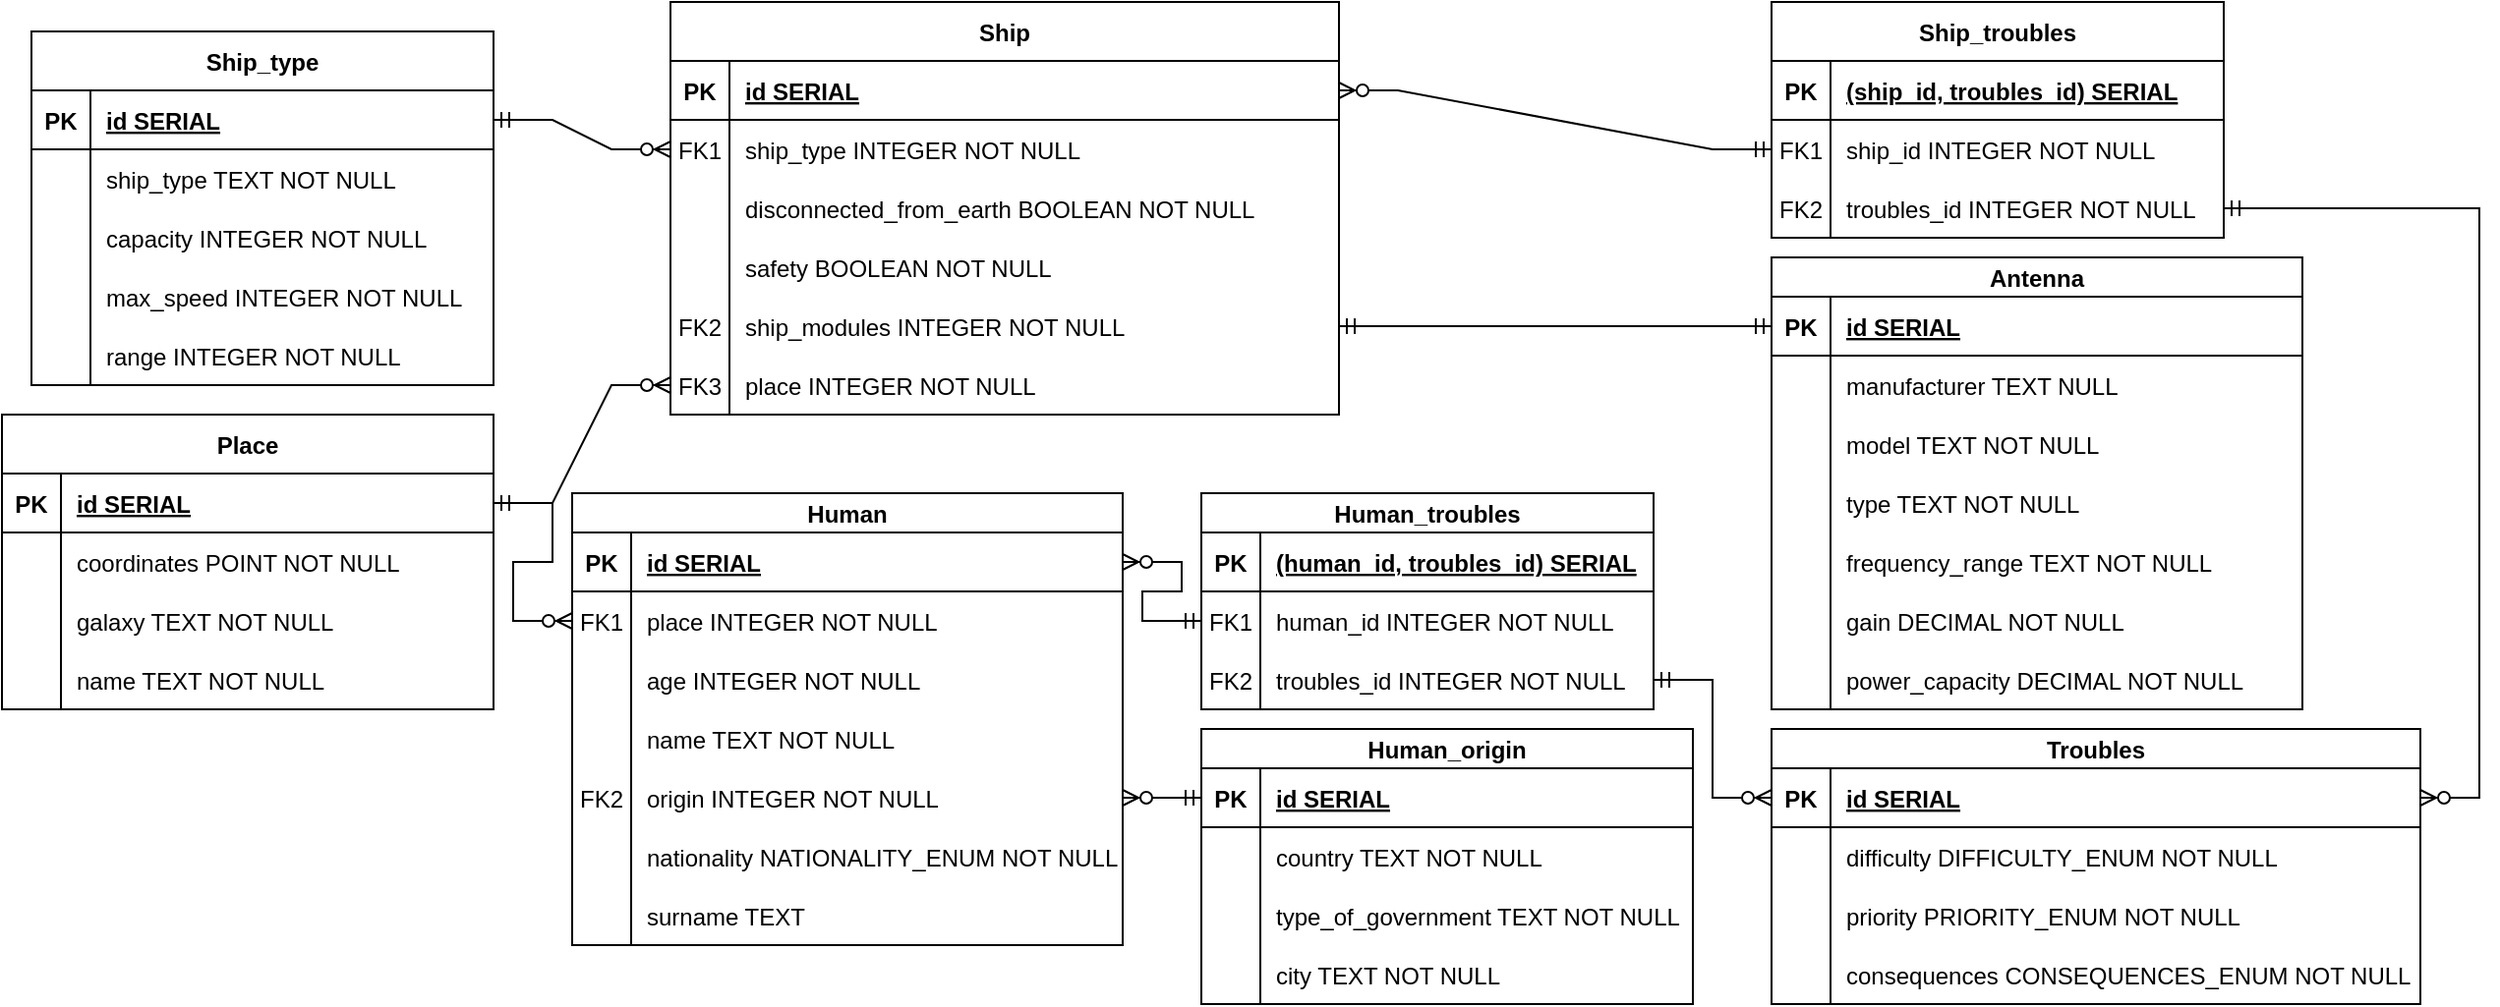 <mxfile version="20.8.23" type="device"><diagram name="Page-1" id="S0BQX57oKC62XhRcIz5r"><mxGraphModel dx="1616" dy="785" grid="1" gridSize="10" guides="1" tooltips="1" connect="1" arrows="1" fold="1" page="1" pageScale="1" pageWidth="850" pageHeight="1100" math="0" shadow="0"><root><mxCell id="0"/><mxCell id="1" parent="0"/><mxCell id="op8vuELuM-qaRXDPjkug-1" value="Place" style="shape=table;startSize=30;container=1;collapsible=1;childLayout=tableLayout;fixedRows=1;rowLines=0;fontStyle=1;align=center;resizeLast=1;" parent="1" vertex="1"><mxGeometry x="-110" y="220" width="250" height="150" as="geometry"/></mxCell><mxCell id="op8vuELuM-qaRXDPjkug-2" value="" style="shape=tableRow;horizontal=0;startSize=0;swimlaneHead=0;swimlaneBody=0;fillColor=none;collapsible=0;dropTarget=0;points=[[0,0.5],[1,0.5]];portConstraint=eastwest;top=0;left=0;right=0;bottom=1;" parent="op8vuELuM-qaRXDPjkug-1" vertex="1"><mxGeometry y="30" width="250" height="30" as="geometry"/></mxCell><mxCell id="op8vuELuM-qaRXDPjkug-3" value="PK" style="shape=partialRectangle;connectable=0;fillColor=none;top=0;left=0;bottom=0;right=0;fontStyle=1;overflow=hidden;" parent="op8vuELuM-qaRXDPjkug-2" vertex="1"><mxGeometry width="30" height="30" as="geometry"><mxRectangle width="30" height="30" as="alternateBounds"/></mxGeometry></mxCell><mxCell id="op8vuELuM-qaRXDPjkug-4" value="id SERIAL" style="shape=partialRectangle;connectable=0;fillColor=none;top=0;left=0;bottom=0;right=0;align=left;spacingLeft=6;fontStyle=5;overflow=hidden;" parent="op8vuELuM-qaRXDPjkug-2" vertex="1"><mxGeometry x="30" width="220" height="30" as="geometry"><mxRectangle width="220" height="30" as="alternateBounds"/></mxGeometry></mxCell><mxCell id="op8vuELuM-qaRXDPjkug-5" value="" style="shape=tableRow;horizontal=0;startSize=0;swimlaneHead=0;swimlaneBody=0;fillColor=none;collapsible=0;dropTarget=0;points=[[0,0.5],[1,0.5]];portConstraint=eastwest;top=0;left=0;right=0;bottom=0;" parent="op8vuELuM-qaRXDPjkug-1" vertex="1"><mxGeometry y="60" width="250" height="30" as="geometry"/></mxCell><mxCell id="op8vuELuM-qaRXDPjkug-6" value="" style="shape=partialRectangle;connectable=0;fillColor=none;top=0;left=0;bottom=0;right=0;editable=1;overflow=hidden;" parent="op8vuELuM-qaRXDPjkug-5" vertex="1"><mxGeometry width="30" height="30" as="geometry"><mxRectangle width="30" height="30" as="alternateBounds"/></mxGeometry></mxCell><mxCell id="op8vuELuM-qaRXDPjkug-7" value="coordinates POINT NOT NULL" style="shape=partialRectangle;connectable=0;fillColor=none;top=0;left=0;bottom=0;right=0;align=left;spacingLeft=6;overflow=hidden;" parent="op8vuELuM-qaRXDPjkug-5" vertex="1"><mxGeometry x="30" width="220" height="30" as="geometry"><mxRectangle width="220" height="30" as="alternateBounds"/></mxGeometry></mxCell><mxCell id="op8vuELuM-qaRXDPjkug-8" value="" style="shape=tableRow;horizontal=0;startSize=0;swimlaneHead=0;swimlaneBody=0;fillColor=none;collapsible=0;dropTarget=0;points=[[0,0.5],[1,0.5]];portConstraint=eastwest;top=0;left=0;right=0;bottom=0;" parent="op8vuELuM-qaRXDPjkug-1" vertex="1"><mxGeometry y="90" width="250" height="30" as="geometry"/></mxCell><mxCell id="op8vuELuM-qaRXDPjkug-9" value="" style="shape=partialRectangle;connectable=0;fillColor=none;top=0;left=0;bottom=0;right=0;editable=1;overflow=hidden;" parent="op8vuELuM-qaRXDPjkug-8" vertex="1"><mxGeometry width="30" height="30" as="geometry"><mxRectangle width="30" height="30" as="alternateBounds"/></mxGeometry></mxCell><mxCell id="op8vuELuM-qaRXDPjkug-10" value="galaxy TEXT NOT NULL" style="shape=partialRectangle;connectable=0;fillColor=none;top=0;left=0;bottom=0;right=0;align=left;spacingLeft=6;overflow=hidden;" parent="op8vuELuM-qaRXDPjkug-8" vertex="1"><mxGeometry x="30" width="220" height="30" as="geometry"><mxRectangle width="220" height="30" as="alternateBounds"/></mxGeometry></mxCell><mxCell id="op8vuELuM-qaRXDPjkug-11" value="" style="shape=tableRow;horizontal=0;startSize=0;swimlaneHead=0;swimlaneBody=0;fillColor=none;collapsible=0;dropTarget=0;points=[[0,0.5],[1,0.5]];portConstraint=eastwest;top=0;left=0;right=0;bottom=0;" parent="op8vuELuM-qaRXDPjkug-1" vertex="1"><mxGeometry y="120" width="250" height="30" as="geometry"/></mxCell><mxCell id="op8vuELuM-qaRXDPjkug-12" value="" style="shape=partialRectangle;connectable=0;fillColor=none;top=0;left=0;bottom=0;right=0;editable=1;overflow=hidden;" parent="op8vuELuM-qaRXDPjkug-11" vertex="1"><mxGeometry width="30" height="30" as="geometry"><mxRectangle width="30" height="30" as="alternateBounds"/></mxGeometry></mxCell><mxCell id="op8vuELuM-qaRXDPjkug-13" value="name TEXT NOT NULL" style="shape=partialRectangle;connectable=0;fillColor=none;top=0;left=0;bottom=0;right=0;align=left;spacingLeft=6;overflow=hidden;" parent="op8vuELuM-qaRXDPjkug-11" vertex="1"><mxGeometry x="30" width="220" height="30" as="geometry"><mxRectangle width="220" height="30" as="alternateBounds"/></mxGeometry></mxCell><mxCell id="op8vuELuM-qaRXDPjkug-27" value="Ship" style="shape=table;startSize=30;container=1;collapsible=1;childLayout=tableLayout;fixedRows=1;rowLines=0;fontStyle=1;align=center;resizeLast=1;" parent="1" vertex="1"><mxGeometry x="230" y="10" width="340" height="210" as="geometry"/></mxCell><mxCell id="op8vuELuM-qaRXDPjkug-28" value="" style="shape=tableRow;horizontal=0;startSize=0;swimlaneHead=0;swimlaneBody=0;fillColor=none;collapsible=0;dropTarget=0;points=[[0,0.5],[1,0.5]];portConstraint=eastwest;top=0;left=0;right=0;bottom=1;" parent="op8vuELuM-qaRXDPjkug-27" vertex="1"><mxGeometry y="30" width="340" height="30" as="geometry"/></mxCell><mxCell id="op8vuELuM-qaRXDPjkug-29" value="PK" style="shape=partialRectangle;connectable=0;fillColor=none;top=0;left=0;bottom=0;right=0;fontStyle=1;overflow=hidden;" parent="op8vuELuM-qaRXDPjkug-28" vertex="1"><mxGeometry width="30" height="30" as="geometry"><mxRectangle width="30" height="30" as="alternateBounds"/></mxGeometry></mxCell><mxCell id="op8vuELuM-qaRXDPjkug-30" value="id SERIAL" style="shape=partialRectangle;connectable=0;fillColor=none;top=0;left=0;bottom=0;right=0;align=left;spacingLeft=6;fontStyle=5;overflow=hidden;" parent="op8vuELuM-qaRXDPjkug-28" vertex="1"><mxGeometry x="30" width="310" height="30" as="geometry"><mxRectangle width="310" height="30" as="alternateBounds"/></mxGeometry></mxCell><mxCell id="op8vuELuM-qaRXDPjkug-156" style="shape=tableRow;horizontal=0;startSize=0;swimlaneHead=0;swimlaneBody=0;fillColor=none;collapsible=0;dropTarget=0;points=[[0,0.5],[1,0.5]];portConstraint=eastwest;top=0;left=0;right=0;bottom=0;" parent="op8vuELuM-qaRXDPjkug-27" vertex="1"><mxGeometry y="60" width="340" height="30" as="geometry"/></mxCell><mxCell id="op8vuELuM-qaRXDPjkug-157" value="FK1" style="shape=partialRectangle;connectable=0;fillColor=none;top=0;left=0;bottom=0;right=0;editable=1;overflow=hidden;" parent="op8vuELuM-qaRXDPjkug-156" vertex="1"><mxGeometry width="30" height="30" as="geometry"><mxRectangle width="30" height="30" as="alternateBounds"/></mxGeometry></mxCell><mxCell id="op8vuELuM-qaRXDPjkug-158" value="ship_type INTEGER NOT NULL" style="shape=partialRectangle;connectable=0;fillColor=none;top=0;left=0;bottom=0;right=0;align=left;spacingLeft=6;overflow=hidden;" parent="op8vuELuM-qaRXDPjkug-156" vertex="1"><mxGeometry x="30" width="310" height="30" as="geometry"><mxRectangle width="310" height="30" as="alternateBounds"/></mxGeometry></mxCell><mxCell id="op8vuELuM-qaRXDPjkug-31" value="" style="shape=tableRow;horizontal=0;startSize=0;swimlaneHead=0;swimlaneBody=0;fillColor=none;collapsible=0;dropTarget=0;points=[[0,0.5],[1,0.5]];portConstraint=eastwest;top=0;left=0;right=0;bottom=0;" parent="op8vuELuM-qaRXDPjkug-27" vertex="1"><mxGeometry y="90" width="340" height="30" as="geometry"/></mxCell><mxCell id="op8vuELuM-qaRXDPjkug-32" value="" style="shape=partialRectangle;connectable=0;fillColor=none;top=0;left=0;bottom=0;right=0;editable=1;overflow=hidden;" parent="op8vuELuM-qaRXDPjkug-31" vertex="1"><mxGeometry width="30" height="30" as="geometry"><mxRectangle width="30" height="30" as="alternateBounds"/></mxGeometry></mxCell><mxCell id="op8vuELuM-qaRXDPjkug-33" value="disconnected_from_earth BOOLEAN NOT NULL" style="shape=partialRectangle;connectable=0;fillColor=none;top=0;left=0;bottom=0;right=0;align=left;spacingLeft=6;overflow=hidden;" parent="op8vuELuM-qaRXDPjkug-31" vertex="1"><mxGeometry x="30" width="310" height="30" as="geometry"><mxRectangle width="310" height="30" as="alternateBounds"/></mxGeometry></mxCell><mxCell id="op8vuELuM-qaRXDPjkug-34" value="" style="shape=tableRow;horizontal=0;startSize=0;swimlaneHead=0;swimlaneBody=0;fillColor=none;collapsible=0;dropTarget=0;points=[[0,0.5],[1,0.5]];portConstraint=eastwest;top=0;left=0;right=0;bottom=0;" parent="op8vuELuM-qaRXDPjkug-27" vertex="1"><mxGeometry y="120" width="340" height="30" as="geometry"/></mxCell><mxCell id="op8vuELuM-qaRXDPjkug-35" value="" style="shape=partialRectangle;connectable=0;fillColor=none;top=0;left=0;bottom=0;right=0;editable=1;overflow=hidden;" parent="op8vuELuM-qaRXDPjkug-34" vertex="1"><mxGeometry width="30" height="30" as="geometry"><mxRectangle width="30" height="30" as="alternateBounds"/></mxGeometry></mxCell><mxCell id="op8vuELuM-qaRXDPjkug-36" value="safety BOOLEAN NOT NULL" style="shape=partialRectangle;connectable=0;fillColor=none;top=0;left=0;bottom=0;right=0;align=left;spacingLeft=6;overflow=hidden;" parent="op8vuELuM-qaRXDPjkug-34" vertex="1"><mxGeometry x="30" width="310" height="30" as="geometry"><mxRectangle width="310" height="30" as="alternateBounds"/></mxGeometry></mxCell><mxCell id="op8vuELuM-qaRXDPjkug-37" value="" style="shape=tableRow;horizontal=0;startSize=0;swimlaneHead=0;swimlaneBody=0;fillColor=none;collapsible=0;dropTarget=0;points=[[0,0.5],[1,0.5]];portConstraint=eastwest;top=0;left=0;right=0;bottom=0;" parent="op8vuELuM-qaRXDPjkug-27" vertex="1"><mxGeometry y="150" width="340" height="30" as="geometry"/></mxCell><mxCell id="op8vuELuM-qaRXDPjkug-38" value="FK2" style="shape=partialRectangle;connectable=0;fillColor=none;top=0;left=0;bottom=0;right=0;editable=1;overflow=hidden;" parent="op8vuELuM-qaRXDPjkug-37" vertex="1"><mxGeometry width="30" height="30" as="geometry"><mxRectangle width="30" height="30" as="alternateBounds"/></mxGeometry></mxCell><mxCell id="op8vuELuM-qaRXDPjkug-39" value="ship_modules INTEGER NOT NULL" style="shape=partialRectangle;connectable=0;fillColor=none;top=0;left=0;bottom=0;right=0;align=left;spacingLeft=6;overflow=hidden;" parent="op8vuELuM-qaRXDPjkug-37" vertex="1"><mxGeometry x="30" width="310" height="30" as="geometry"><mxRectangle width="310" height="30" as="alternateBounds"/></mxGeometry></mxCell><mxCell id="op8vuELuM-qaRXDPjkug-159" style="shape=tableRow;horizontal=0;startSize=0;swimlaneHead=0;swimlaneBody=0;fillColor=none;collapsible=0;dropTarget=0;points=[[0,0.5],[1,0.5]];portConstraint=eastwest;top=0;left=0;right=0;bottom=0;" parent="op8vuELuM-qaRXDPjkug-27" vertex="1"><mxGeometry y="180" width="340" height="30" as="geometry"/></mxCell><mxCell id="op8vuELuM-qaRXDPjkug-160" value="FK3" style="shape=partialRectangle;connectable=0;fillColor=none;top=0;left=0;bottom=0;right=0;editable=1;overflow=hidden;" parent="op8vuELuM-qaRXDPjkug-159" vertex="1"><mxGeometry width="30" height="30" as="geometry"><mxRectangle width="30" height="30" as="alternateBounds"/></mxGeometry></mxCell><mxCell id="op8vuELuM-qaRXDPjkug-161" value="place INTEGER NOT NULL" style="shape=partialRectangle;connectable=0;fillColor=none;top=0;left=0;bottom=0;right=0;align=left;spacingLeft=6;overflow=hidden;" parent="op8vuELuM-qaRXDPjkug-159" vertex="1"><mxGeometry x="30" width="310" height="30" as="geometry"><mxRectangle width="310" height="30" as="alternateBounds"/></mxGeometry></mxCell><mxCell id="op8vuELuM-qaRXDPjkug-40" value="Human" style="shape=table;startSize=20;container=1;collapsible=1;childLayout=tableLayout;fixedRows=1;rowLines=0;fontStyle=1;align=center;resizeLast=1;" parent="1" vertex="1"><mxGeometry x="180" y="260" width="280" height="230" as="geometry"><mxRectangle x="240" y="250" width="80" height="30" as="alternateBounds"/></mxGeometry></mxCell><mxCell id="op8vuELuM-qaRXDPjkug-41" value="" style="shape=tableRow;horizontal=0;startSize=0;swimlaneHead=0;swimlaneBody=0;fillColor=none;collapsible=0;dropTarget=0;points=[[0,0.5],[1,0.5]];portConstraint=eastwest;top=0;left=0;right=0;bottom=1;" parent="op8vuELuM-qaRXDPjkug-40" vertex="1"><mxGeometry y="20" width="280" height="30" as="geometry"/></mxCell><mxCell id="op8vuELuM-qaRXDPjkug-42" value="PK" style="shape=partialRectangle;connectable=0;fillColor=none;top=0;left=0;bottom=0;right=0;fontStyle=1;overflow=hidden;" parent="op8vuELuM-qaRXDPjkug-41" vertex="1"><mxGeometry width="30" height="30" as="geometry"><mxRectangle width="30" height="30" as="alternateBounds"/></mxGeometry></mxCell><mxCell id="op8vuELuM-qaRXDPjkug-43" value="id SERIAL" style="shape=partialRectangle;connectable=0;fillColor=none;top=0;left=0;bottom=0;right=0;align=left;spacingLeft=6;fontStyle=5;overflow=hidden;" parent="op8vuELuM-qaRXDPjkug-41" vertex="1"><mxGeometry x="30" width="250" height="30" as="geometry"><mxRectangle width="250" height="30" as="alternateBounds"/></mxGeometry></mxCell><mxCell id="op8vuELuM-qaRXDPjkug-50" value="" style="shape=tableRow;horizontal=0;startSize=0;swimlaneHead=0;swimlaneBody=0;fillColor=none;collapsible=0;dropTarget=0;points=[[0,0.5],[1,0.5]];portConstraint=eastwest;top=0;left=0;right=0;bottom=0;" parent="op8vuELuM-qaRXDPjkug-40" vertex="1"><mxGeometry y="50" width="280" height="30" as="geometry"/></mxCell><mxCell id="op8vuELuM-qaRXDPjkug-51" value="FK1" style="shape=partialRectangle;connectable=0;fillColor=none;top=0;left=0;bottom=0;right=0;editable=1;overflow=hidden;" parent="op8vuELuM-qaRXDPjkug-50" vertex="1"><mxGeometry width="30" height="30" as="geometry"><mxRectangle width="30" height="30" as="alternateBounds"/></mxGeometry></mxCell><mxCell id="op8vuELuM-qaRXDPjkug-52" value="place INTEGER NOT NULL" style="shape=partialRectangle;connectable=0;fillColor=none;top=0;left=0;bottom=0;right=0;align=left;spacingLeft=6;overflow=hidden;" parent="op8vuELuM-qaRXDPjkug-50" vertex="1"><mxGeometry x="30" width="250" height="30" as="geometry"><mxRectangle width="250" height="30" as="alternateBounds"/></mxGeometry></mxCell><mxCell id="op8vuELuM-qaRXDPjkug-144" style="shape=tableRow;horizontal=0;startSize=0;swimlaneHead=0;swimlaneBody=0;fillColor=none;collapsible=0;dropTarget=0;points=[[0,0.5],[1,0.5]];portConstraint=eastwest;top=0;left=0;right=0;bottom=0;" parent="op8vuELuM-qaRXDPjkug-40" vertex="1"><mxGeometry y="80" width="280" height="30" as="geometry"/></mxCell><mxCell id="op8vuELuM-qaRXDPjkug-145" style="shape=partialRectangle;connectable=0;fillColor=none;top=0;left=0;bottom=0;right=0;editable=1;overflow=hidden;" parent="op8vuELuM-qaRXDPjkug-144" vertex="1"><mxGeometry width="30" height="30" as="geometry"><mxRectangle width="30" height="30" as="alternateBounds"/></mxGeometry></mxCell><mxCell id="op8vuELuM-qaRXDPjkug-146" value="age INTEGER NOT NULL" style="shape=partialRectangle;connectable=0;fillColor=none;top=0;left=0;bottom=0;right=0;align=left;spacingLeft=6;overflow=hidden;" parent="op8vuELuM-qaRXDPjkug-144" vertex="1"><mxGeometry x="30" width="250" height="30" as="geometry"><mxRectangle width="250" height="30" as="alternateBounds"/></mxGeometry></mxCell><mxCell id="op8vuELuM-qaRXDPjkug-147" style="shape=tableRow;horizontal=0;startSize=0;swimlaneHead=0;swimlaneBody=0;fillColor=none;collapsible=0;dropTarget=0;points=[[0,0.5],[1,0.5]];portConstraint=eastwest;top=0;left=0;right=0;bottom=0;" parent="op8vuELuM-qaRXDPjkug-40" vertex="1"><mxGeometry y="110" width="280" height="30" as="geometry"/></mxCell><mxCell id="op8vuELuM-qaRXDPjkug-148" style="shape=partialRectangle;connectable=0;fillColor=none;top=0;left=0;bottom=0;right=0;editable=1;overflow=hidden;" parent="op8vuELuM-qaRXDPjkug-147" vertex="1"><mxGeometry width="30" height="30" as="geometry"><mxRectangle width="30" height="30" as="alternateBounds"/></mxGeometry></mxCell><mxCell id="op8vuELuM-qaRXDPjkug-149" value="name TEXT NOT NULL" style="shape=partialRectangle;connectable=0;fillColor=none;top=0;left=0;bottom=0;right=0;align=left;spacingLeft=6;overflow=hidden;" parent="op8vuELuM-qaRXDPjkug-147" vertex="1"><mxGeometry x="30" width="250" height="30" as="geometry"><mxRectangle width="250" height="30" as="alternateBounds"/></mxGeometry></mxCell><mxCell id="op8vuELuM-qaRXDPjkug-47" value="" style="shape=tableRow;horizontal=0;startSize=0;swimlaneHead=0;swimlaneBody=0;fillColor=none;collapsible=0;dropTarget=0;points=[[0,0.5],[1,0.5]];portConstraint=eastwest;top=0;left=0;right=0;bottom=0;" parent="op8vuELuM-qaRXDPjkug-40" vertex="1"><mxGeometry y="140" width="280" height="30" as="geometry"/></mxCell><mxCell id="op8vuELuM-qaRXDPjkug-48" value="FK2" style="shape=partialRectangle;connectable=0;fillColor=none;top=0;left=0;bottom=0;right=0;editable=1;overflow=hidden;" parent="op8vuELuM-qaRXDPjkug-47" vertex="1"><mxGeometry width="30" height="30" as="geometry"><mxRectangle width="30" height="30" as="alternateBounds"/></mxGeometry></mxCell><mxCell id="op8vuELuM-qaRXDPjkug-49" value="origin INTEGER NOT NULL" style="shape=partialRectangle;connectable=0;fillColor=none;top=0;left=0;bottom=0;right=0;align=left;spacingLeft=6;overflow=hidden;" parent="op8vuELuM-qaRXDPjkug-47" vertex="1"><mxGeometry x="30" width="250" height="30" as="geometry"><mxRectangle width="250" height="30" as="alternateBounds"/></mxGeometry></mxCell><mxCell id="op8vuELuM-qaRXDPjkug-44" value="" style="shape=tableRow;horizontal=0;startSize=0;swimlaneHead=0;swimlaneBody=0;fillColor=none;collapsible=0;dropTarget=0;points=[[0,0.5],[1,0.5]];portConstraint=eastwest;top=0;left=0;right=0;bottom=0;" parent="op8vuELuM-qaRXDPjkug-40" vertex="1"><mxGeometry y="170" width="280" height="30" as="geometry"/></mxCell><mxCell id="op8vuELuM-qaRXDPjkug-45" value="" style="shape=partialRectangle;connectable=0;fillColor=none;top=0;left=0;bottom=0;right=0;editable=1;overflow=hidden;" parent="op8vuELuM-qaRXDPjkug-44" vertex="1"><mxGeometry width="30" height="30" as="geometry"><mxRectangle width="30" height="30" as="alternateBounds"/></mxGeometry></mxCell><mxCell id="op8vuELuM-qaRXDPjkug-46" value="nationality NATIONALITY_ENUM NOT NULL" style="shape=partialRectangle;connectable=0;fillColor=none;top=0;left=0;bottom=0;right=0;align=left;spacingLeft=6;overflow=hidden;" parent="op8vuELuM-qaRXDPjkug-44" vertex="1"><mxGeometry x="30" width="250" height="30" as="geometry"><mxRectangle width="250" height="30" as="alternateBounds"/></mxGeometry></mxCell><mxCell id="op8vuELuM-qaRXDPjkug-150" style="shape=tableRow;horizontal=0;startSize=0;swimlaneHead=0;swimlaneBody=0;fillColor=none;collapsible=0;dropTarget=0;points=[[0,0.5],[1,0.5]];portConstraint=eastwest;top=0;left=0;right=0;bottom=0;" parent="op8vuELuM-qaRXDPjkug-40" vertex="1"><mxGeometry y="200" width="280" height="30" as="geometry"/></mxCell><mxCell id="op8vuELuM-qaRXDPjkug-151" style="shape=partialRectangle;connectable=0;fillColor=none;top=0;left=0;bottom=0;right=0;editable=1;overflow=hidden;" parent="op8vuELuM-qaRXDPjkug-150" vertex="1"><mxGeometry width="30" height="30" as="geometry"><mxRectangle width="30" height="30" as="alternateBounds"/></mxGeometry></mxCell><mxCell id="op8vuELuM-qaRXDPjkug-152" value="surname TEXT" style="shape=partialRectangle;connectable=0;fillColor=none;top=0;left=0;bottom=0;right=0;align=left;spacingLeft=6;overflow=hidden;" parent="op8vuELuM-qaRXDPjkug-150" vertex="1"><mxGeometry x="30" width="250" height="30" as="geometry"><mxRectangle width="250" height="30" as="alternateBounds"/></mxGeometry></mxCell><mxCell id="op8vuELuM-qaRXDPjkug-53" value="Ship_troubles" style="shape=table;startSize=30;container=1;collapsible=1;childLayout=tableLayout;fixedRows=1;rowLines=0;fontStyle=1;align=center;resizeLast=1;" parent="1" vertex="1"><mxGeometry x="790" y="10" width="230" height="120" as="geometry"/></mxCell><mxCell id="op8vuELuM-qaRXDPjkug-54" value="" style="shape=tableRow;horizontal=0;startSize=0;swimlaneHead=0;swimlaneBody=0;fillColor=none;collapsible=0;dropTarget=0;points=[[0,0.5],[1,0.5]];portConstraint=eastwest;top=0;left=0;right=0;bottom=1;" parent="op8vuELuM-qaRXDPjkug-53" vertex="1"><mxGeometry y="30" width="230" height="30" as="geometry"/></mxCell><mxCell id="op8vuELuM-qaRXDPjkug-55" value="PK" style="shape=partialRectangle;connectable=0;fillColor=none;top=0;left=0;bottom=0;right=0;fontStyle=1;overflow=hidden;" parent="op8vuELuM-qaRXDPjkug-54" vertex="1"><mxGeometry width="30" height="30" as="geometry"><mxRectangle width="30" height="30" as="alternateBounds"/></mxGeometry></mxCell><mxCell id="op8vuELuM-qaRXDPjkug-56" value="(ship_id, troubles_id) SERIAL" style="shape=partialRectangle;connectable=0;fillColor=none;top=0;left=0;bottom=0;right=0;align=left;spacingLeft=6;fontStyle=5;overflow=hidden;" parent="op8vuELuM-qaRXDPjkug-54" vertex="1"><mxGeometry x="30" width="200" height="30" as="geometry"><mxRectangle width="200" height="30" as="alternateBounds"/></mxGeometry></mxCell><mxCell id="op8vuELuM-qaRXDPjkug-57" value="" style="shape=tableRow;horizontal=0;startSize=0;swimlaneHead=0;swimlaneBody=0;fillColor=none;collapsible=0;dropTarget=0;points=[[0,0.5],[1,0.5]];portConstraint=eastwest;top=0;left=0;right=0;bottom=0;" parent="op8vuELuM-qaRXDPjkug-53" vertex="1"><mxGeometry y="60" width="230" height="30" as="geometry"/></mxCell><mxCell id="op8vuELuM-qaRXDPjkug-58" value="FK1" style="shape=partialRectangle;connectable=0;fillColor=none;top=0;left=0;bottom=0;right=0;editable=1;overflow=hidden;" parent="op8vuELuM-qaRXDPjkug-57" vertex="1"><mxGeometry width="30" height="30" as="geometry"><mxRectangle width="30" height="30" as="alternateBounds"/></mxGeometry></mxCell><mxCell id="op8vuELuM-qaRXDPjkug-59" value="ship_id INTEGER NOT NULL" style="shape=partialRectangle;connectable=0;fillColor=none;top=0;left=0;bottom=0;right=0;align=left;spacingLeft=6;overflow=hidden;" parent="op8vuELuM-qaRXDPjkug-57" vertex="1"><mxGeometry x="30" width="200" height="30" as="geometry"><mxRectangle width="200" height="30" as="alternateBounds"/></mxGeometry></mxCell><mxCell id="op8vuELuM-qaRXDPjkug-60" value="" style="shape=tableRow;horizontal=0;startSize=0;swimlaneHead=0;swimlaneBody=0;fillColor=none;collapsible=0;dropTarget=0;points=[[0,0.5],[1,0.5]];portConstraint=eastwest;top=0;left=0;right=0;bottom=0;" parent="op8vuELuM-qaRXDPjkug-53" vertex="1"><mxGeometry y="90" width="230" height="30" as="geometry"/></mxCell><mxCell id="op8vuELuM-qaRXDPjkug-61" value="FK2" style="shape=partialRectangle;connectable=0;fillColor=none;top=0;left=0;bottom=0;right=0;editable=1;overflow=hidden;" parent="op8vuELuM-qaRXDPjkug-60" vertex="1"><mxGeometry width="30" height="30" as="geometry"><mxRectangle width="30" height="30" as="alternateBounds"/></mxGeometry></mxCell><mxCell id="op8vuELuM-qaRXDPjkug-62" value="troubles_id INTEGER NOT NULL" style="shape=partialRectangle;connectable=0;fillColor=none;top=0;left=0;bottom=0;right=0;align=left;spacingLeft=6;overflow=hidden;" parent="op8vuELuM-qaRXDPjkug-60" vertex="1"><mxGeometry x="30" width="200" height="30" as="geometry"><mxRectangle width="200" height="30" as="alternateBounds"/></mxGeometry></mxCell><mxCell id="op8vuELuM-qaRXDPjkug-66" value="Human_troubles" style="shape=table;startSize=20;container=1;collapsible=1;childLayout=tableLayout;fixedRows=1;rowLines=0;fontStyle=1;align=center;resizeLast=1;" parent="1" vertex="1"><mxGeometry x="500" y="260" width="230" height="110" as="geometry"/></mxCell><mxCell id="op8vuELuM-qaRXDPjkug-67" value="" style="shape=tableRow;horizontal=0;startSize=0;swimlaneHead=0;swimlaneBody=0;fillColor=none;collapsible=0;dropTarget=0;points=[[0,0.5],[1,0.5]];portConstraint=eastwest;top=0;left=0;right=0;bottom=1;" parent="op8vuELuM-qaRXDPjkug-66" vertex="1"><mxGeometry y="20" width="230" height="30" as="geometry"/></mxCell><mxCell id="op8vuELuM-qaRXDPjkug-68" value="PK" style="shape=partialRectangle;connectable=0;fillColor=none;top=0;left=0;bottom=0;right=0;fontStyle=1;overflow=hidden;" parent="op8vuELuM-qaRXDPjkug-67" vertex="1"><mxGeometry width="30" height="30" as="geometry"><mxRectangle width="30" height="30" as="alternateBounds"/></mxGeometry></mxCell><mxCell id="op8vuELuM-qaRXDPjkug-69" value="(human_id, troubles_id) SERIAL" style="shape=partialRectangle;connectable=0;fillColor=none;top=0;left=0;bottom=0;right=0;align=left;spacingLeft=6;fontStyle=5;overflow=hidden;" parent="op8vuELuM-qaRXDPjkug-67" vertex="1"><mxGeometry x="30" width="200" height="30" as="geometry"><mxRectangle width="200" height="30" as="alternateBounds"/></mxGeometry></mxCell><mxCell id="op8vuELuM-qaRXDPjkug-70" value="" style="shape=tableRow;horizontal=0;startSize=0;swimlaneHead=0;swimlaneBody=0;fillColor=none;collapsible=0;dropTarget=0;points=[[0,0.5],[1,0.5]];portConstraint=eastwest;top=0;left=0;right=0;bottom=0;" parent="op8vuELuM-qaRXDPjkug-66" vertex="1"><mxGeometry y="50" width="230" height="30" as="geometry"/></mxCell><mxCell id="op8vuELuM-qaRXDPjkug-71" value="FK1" style="shape=partialRectangle;connectable=0;fillColor=none;top=0;left=0;bottom=0;right=0;editable=1;overflow=hidden;" parent="op8vuELuM-qaRXDPjkug-70" vertex="1"><mxGeometry width="30" height="30" as="geometry"><mxRectangle width="30" height="30" as="alternateBounds"/></mxGeometry></mxCell><mxCell id="op8vuELuM-qaRXDPjkug-72" value="human_id INTEGER NOT NULL" style="shape=partialRectangle;connectable=0;fillColor=none;top=0;left=0;bottom=0;right=0;align=left;spacingLeft=6;overflow=hidden;" parent="op8vuELuM-qaRXDPjkug-70" vertex="1"><mxGeometry x="30" width="200" height="30" as="geometry"><mxRectangle width="200" height="30" as="alternateBounds"/></mxGeometry></mxCell><mxCell id="op8vuELuM-qaRXDPjkug-73" value="" style="shape=tableRow;horizontal=0;startSize=0;swimlaneHead=0;swimlaneBody=0;fillColor=none;collapsible=0;dropTarget=0;points=[[0,0.5],[1,0.5]];portConstraint=eastwest;top=0;left=0;right=0;bottom=0;" parent="op8vuELuM-qaRXDPjkug-66" vertex="1"><mxGeometry y="80" width="230" height="30" as="geometry"/></mxCell><mxCell id="op8vuELuM-qaRXDPjkug-74" value="FK2" style="shape=partialRectangle;connectable=0;fillColor=none;top=0;left=0;bottom=0;right=0;editable=1;overflow=hidden;" parent="op8vuELuM-qaRXDPjkug-73" vertex="1"><mxGeometry width="30" height="30" as="geometry"><mxRectangle width="30" height="30" as="alternateBounds"/></mxGeometry></mxCell><mxCell id="op8vuELuM-qaRXDPjkug-75" value="troubles_id INTEGER NOT NULL" style="shape=partialRectangle;connectable=0;fillColor=none;top=0;left=0;bottom=0;right=0;align=left;spacingLeft=6;overflow=hidden;" parent="op8vuELuM-qaRXDPjkug-73" vertex="1"><mxGeometry x="30" width="200" height="30" as="geometry"><mxRectangle width="200" height="30" as="alternateBounds"/></mxGeometry></mxCell><mxCell id="op8vuELuM-qaRXDPjkug-79" value="Troubles" style="shape=table;startSize=20;container=1;collapsible=1;childLayout=tableLayout;fixedRows=1;rowLines=0;fontStyle=1;align=center;resizeLast=1;" parent="1" vertex="1"><mxGeometry x="790" y="380" width="330" height="140" as="geometry"/></mxCell><mxCell id="op8vuELuM-qaRXDPjkug-80" value="" style="shape=tableRow;horizontal=0;startSize=0;swimlaneHead=0;swimlaneBody=0;fillColor=none;collapsible=0;dropTarget=0;points=[[0,0.5],[1,0.5]];portConstraint=eastwest;top=0;left=0;right=0;bottom=1;" parent="op8vuELuM-qaRXDPjkug-79" vertex="1"><mxGeometry y="20" width="330" height="30" as="geometry"/></mxCell><mxCell id="op8vuELuM-qaRXDPjkug-81" value="PK" style="shape=partialRectangle;connectable=0;fillColor=none;top=0;left=0;bottom=0;right=0;fontStyle=1;overflow=hidden;" parent="op8vuELuM-qaRXDPjkug-80" vertex="1"><mxGeometry width="30" height="30" as="geometry"><mxRectangle width="30" height="30" as="alternateBounds"/></mxGeometry></mxCell><mxCell id="op8vuELuM-qaRXDPjkug-82" value="id SERIAL" style="shape=partialRectangle;connectable=0;fillColor=none;top=0;left=0;bottom=0;right=0;align=left;spacingLeft=6;fontStyle=5;overflow=hidden;" parent="op8vuELuM-qaRXDPjkug-80" vertex="1"><mxGeometry x="30" width="300" height="30" as="geometry"><mxRectangle width="300" height="30" as="alternateBounds"/></mxGeometry></mxCell><mxCell id="op8vuELuM-qaRXDPjkug-83" value="" style="shape=tableRow;horizontal=0;startSize=0;swimlaneHead=0;swimlaneBody=0;fillColor=none;collapsible=0;dropTarget=0;points=[[0,0.5],[1,0.5]];portConstraint=eastwest;top=0;left=0;right=0;bottom=0;" parent="op8vuELuM-qaRXDPjkug-79" vertex="1"><mxGeometry y="50" width="330" height="30" as="geometry"/></mxCell><mxCell id="op8vuELuM-qaRXDPjkug-84" value="" style="shape=partialRectangle;connectable=0;fillColor=none;top=0;left=0;bottom=0;right=0;editable=1;overflow=hidden;" parent="op8vuELuM-qaRXDPjkug-83" vertex="1"><mxGeometry width="30" height="30" as="geometry"><mxRectangle width="30" height="30" as="alternateBounds"/></mxGeometry></mxCell><mxCell id="op8vuELuM-qaRXDPjkug-85" value="difficulty DIFFICULTY_ENUM NOT NULL" style="shape=partialRectangle;connectable=0;fillColor=none;top=0;left=0;bottom=0;right=0;align=left;spacingLeft=6;overflow=hidden;" parent="op8vuELuM-qaRXDPjkug-83" vertex="1"><mxGeometry x="30" width="300" height="30" as="geometry"><mxRectangle width="300" height="30" as="alternateBounds"/></mxGeometry></mxCell><mxCell id="op8vuELuM-qaRXDPjkug-86" value="" style="shape=tableRow;horizontal=0;startSize=0;swimlaneHead=0;swimlaneBody=0;fillColor=none;collapsible=0;dropTarget=0;points=[[0,0.5],[1,0.5]];portConstraint=eastwest;top=0;left=0;right=0;bottom=0;" parent="op8vuELuM-qaRXDPjkug-79" vertex="1"><mxGeometry y="80" width="330" height="30" as="geometry"/></mxCell><mxCell id="op8vuELuM-qaRXDPjkug-87" value="" style="shape=partialRectangle;connectable=0;fillColor=none;top=0;left=0;bottom=0;right=0;editable=1;overflow=hidden;" parent="op8vuELuM-qaRXDPjkug-86" vertex="1"><mxGeometry width="30" height="30" as="geometry"><mxRectangle width="30" height="30" as="alternateBounds"/></mxGeometry></mxCell><mxCell id="op8vuELuM-qaRXDPjkug-88" value="priority PRIORITY_ENUM NOT NULL" style="shape=partialRectangle;connectable=0;fillColor=none;top=0;left=0;bottom=0;right=0;align=left;spacingLeft=6;overflow=hidden;" parent="op8vuELuM-qaRXDPjkug-86" vertex="1"><mxGeometry x="30" width="300" height="30" as="geometry"><mxRectangle width="300" height="30" as="alternateBounds"/></mxGeometry></mxCell><mxCell id="op8vuELuM-qaRXDPjkug-89" value="" style="shape=tableRow;horizontal=0;startSize=0;swimlaneHead=0;swimlaneBody=0;fillColor=none;collapsible=0;dropTarget=0;points=[[0,0.5],[1,0.5]];portConstraint=eastwest;top=0;left=0;right=0;bottom=0;" parent="op8vuELuM-qaRXDPjkug-79" vertex="1"><mxGeometry y="110" width="330" height="30" as="geometry"/></mxCell><mxCell id="op8vuELuM-qaRXDPjkug-90" value="" style="shape=partialRectangle;connectable=0;fillColor=none;top=0;left=0;bottom=0;right=0;editable=1;overflow=hidden;" parent="op8vuELuM-qaRXDPjkug-89" vertex="1"><mxGeometry width="30" height="30" as="geometry"><mxRectangle width="30" height="30" as="alternateBounds"/></mxGeometry></mxCell><mxCell id="op8vuELuM-qaRXDPjkug-91" value="consequences CONSEQUENCES_ENUM NOT NULL" style="shape=partialRectangle;connectable=0;fillColor=none;top=0;left=0;bottom=0;right=0;align=left;spacingLeft=6;overflow=hidden;" parent="op8vuELuM-qaRXDPjkug-89" vertex="1"><mxGeometry x="30" width="300" height="30" as="geometry"><mxRectangle width="300" height="30" as="alternateBounds"/></mxGeometry></mxCell><mxCell id="op8vuELuM-qaRXDPjkug-131" value="Antenna" style="shape=table;startSize=20;container=1;collapsible=1;childLayout=tableLayout;fixedRows=1;rowLines=0;fontStyle=1;align=center;resizeLast=1;" parent="1" vertex="1"><mxGeometry x="790" y="140" width="270" height="230" as="geometry"/></mxCell><mxCell id="op8vuELuM-qaRXDPjkug-132" value="" style="shape=tableRow;horizontal=0;startSize=0;swimlaneHead=0;swimlaneBody=0;fillColor=none;collapsible=0;dropTarget=0;points=[[0,0.5],[1,0.5]];portConstraint=eastwest;top=0;left=0;right=0;bottom=1;" parent="op8vuELuM-qaRXDPjkug-131" vertex="1"><mxGeometry y="20" width="270" height="30" as="geometry"/></mxCell><mxCell id="op8vuELuM-qaRXDPjkug-133" value="PK" style="shape=partialRectangle;connectable=0;fillColor=none;top=0;left=0;bottom=0;right=0;fontStyle=1;overflow=hidden;" parent="op8vuELuM-qaRXDPjkug-132" vertex="1"><mxGeometry width="30" height="30" as="geometry"><mxRectangle width="30" height="30" as="alternateBounds"/></mxGeometry></mxCell><mxCell id="op8vuELuM-qaRXDPjkug-134" value="id SERIAL" style="shape=partialRectangle;connectable=0;fillColor=none;top=0;left=0;bottom=0;right=0;align=left;spacingLeft=6;fontStyle=5;overflow=hidden;" parent="op8vuELuM-qaRXDPjkug-132" vertex="1"><mxGeometry x="30" width="240" height="30" as="geometry"><mxRectangle width="240" height="30" as="alternateBounds"/></mxGeometry></mxCell><mxCell id="op8vuELuM-qaRXDPjkug-135" value="" style="shape=tableRow;horizontal=0;startSize=0;swimlaneHead=0;swimlaneBody=0;fillColor=none;collapsible=0;dropTarget=0;points=[[0,0.5],[1,0.5]];portConstraint=eastwest;top=0;left=0;right=0;bottom=0;" parent="op8vuELuM-qaRXDPjkug-131" vertex="1"><mxGeometry y="50" width="270" height="30" as="geometry"/></mxCell><mxCell id="op8vuELuM-qaRXDPjkug-136" value="" style="shape=partialRectangle;connectable=0;fillColor=none;top=0;left=0;bottom=0;right=0;editable=1;overflow=hidden;" parent="op8vuELuM-qaRXDPjkug-135" vertex="1"><mxGeometry width="30" height="30" as="geometry"><mxRectangle width="30" height="30" as="alternateBounds"/></mxGeometry></mxCell><mxCell id="op8vuELuM-qaRXDPjkug-137" value="manufacturer TEXT NULL" style="shape=partialRectangle;connectable=0;fillColor=none;top=0;left=0;bottom=0;right=0;align=left;spacingLeft=6;overflow=hidden;" parent="op8vuELuM-qaRXDPjkug-135" vertex="1"><mxGeometry x="30" width="240" height="30" as="geometry"><mxRectangle width="240" height="30" as="alternateBounds"/></mxGeometry></mxCell><mxCell id="op8vuELuM-qaRXDPjkug-138" value="" style="shape=tableRow;horizontal=0;startSize=0;swimlaneHead=0;swimlaneBody=0;fillColor=none;collapsible=0;dropTarget=0;points=[[0,0.5],[1,0.5]];portConstraint=eastwest;top=0;left=0;right=0;bottom=0;" parent="op8vuELuM-qaRXDPjkug-131" vertex="1"><mxGeometry y="80" width="270" height="30" as="geometry"/></mxCell><mxCell id="op8vuELuM-qaRXDPjkug-139" value="" style="shape=partialRectangle;connectable=0;fillColor=none;top=0;left=0;bottom=0;right=0;editable=1;overflow=hidden;" parent="op8vuELuM-qaRXDPjkug-138" vertex="1"><mxGeometry width="30" height="30" as="geometry"><mxRectangle width="30" height="30" as="alternateBounds"/></mxGeometry></mxCell><mxCell id="op8vuELuM-qaRXDPjkug-140" value="model TEXT NOT NULL" style="shape=partialRectangle;connectable=0;fillColor=none;top=0;left=0;bottom=0;right=0;align=left;spacingLeft=6;overflow=hidden;" parent="op8vuELuM-qaRXDPjkug-138" vertex="1"><mxGeometry x="30" width="240" height="30" as="geometry"><mxRectangle width="240" height="30" as="alternateBounds"/></mxGeometry></mxCell><mxCell id="hcw2ySoIB1b9NG7BRVHi-1" style="shape=tableRow;horizontal=0;startSize=0;swimlaneHead=0;swimlaneBody=0;fillColor=none;collapsible=0;dropTarget=0;points=[[0,0.5],[1,0.5]];portConstraint=eastwest;top=0;left=0;right=0;bottom=0;" parent="op8vuELuM-qaRXDPjkug-131" vertex="1"><mxGeometry y="110" width="270" height="30" as="geometry"/></mxCell><mxCell id="hcw2ySoIB1b9NG7BRVHi-2" style="shape=partialRectangle;connectable=0;fillColor=none;top=0;left=0;bottom=0;right=0;editable=1;overflow=hidden;" parent="hcw2ySoIB1b9NG7BRVHi-1" vertex="1"><mxGeometry width="30" height="30" as="geometry"><mxRectangle width="30" height="30" as="alternateBounds"/></mxGeometry></mxCell><mxCell id="hcw2ySoIB1b9NG7BRVHi-3" value="type TEXT NOT NULL" style="shape=partialRectangle;connectable=0;fillColor=none;top=0;left=0;bottom=0;right=0;align=left;spacingLeft=6;overflow=hidden;" parent="hcw2ySoIB1b9NG7BRVHi-1" vertex="1"><mxGeometry x="30" width="240" height="30" as="geometry"><mxRectangle width="240" height="30" as="alternateBounds"/></mxGeometry></mxCell><mxCell id="hcw2ySoIB1b9NG7BRVHi-4" style="shape=tableRow;horizontal=0;startSize=0;swimlaneHead=0;swimlaneBody=0;fillColor=none;collapsible=0;dropTarget=0;points=[[0,0.5],[1,0.5]];portConstraint=eastwest;top=0;left=0;right=0;bottom=0;" parent="op8vuELuM-qaRXDPjkug-131" vertex="1"><mxGeometry y="140" width="270" height="30" as="geometry"/></mxCell><mxCell id="hcw2ySoIB1b9NG7BRVHi-5" style="shape=partialRectangle;connectable=0;fillColor=none;top=0;left=0;bottom=0;right=0;editable=1;overflow=hidden;" parent="hcw2ySoIB1b9NG7BRVHi-4" vertex="1"><mxGeometry width="30" height="30" as="geometry"><mxRectangle width="30" height="30" as="alternateBounds"/></mxGeometry></mxCell><mxCell id="hcw2ySoIB1b9NG7BRVHi-6" value="frequency_range TEXT NOT NULL" style="shape=partialRectangle;connectable=0;fillColor=none;top=0;left=0;bottom=0;right=0;align=left;spacingLeft=6;overflow=hidden;" parent="hcw2ySoIB1b9NG7BRVHi-4" vertex="1"><mxGeometry x="30" width="240" height="30" as="geometry"><mxRectangle width="240" height="30" as="alternateBounds"/></mxGeometry></mxCell><mxCell id="hcw2ySoIB1b9NG7BRVHi-7" style="shape=tableRow;horizontal=0;startSize=0;swimlaneHead=0;swimlaneBody=0;fillColor=none;collapsible=0;dropTarget=0;points=[[0,0.5],[1,0.5]];portConstraint=eastwest;top=0;left=0;right=0;bottom=0;" parent="op8vuELuM-qaRXDPjkug-131" vertex="1"><mxGeometry y="170" width="270" height="30" as="geometry"/></mxCell><mxCell id="hcw2ySoIB1b9NG7BRVHi-8" style="shape=partialRectangle;connectable=0;fillColor=none;top=0;left=0;bottom=0;right=0;editable=1;overflow=hidden;" parent="hcw2ySoIB1b9NG7BRVHi-7" vertex="1"><mxGeometry width="30" height="30" as="geometry"><mxRectangle width="30" height="30" as="alternateBounds"/></mxGeometry></mxCell><mxCell id="hcw2ySoIB1b9NG7BRVHi-9" value="gain DECIMAL NOT NULL" style="shape=partialRectangle;connectable=0;fillColor=none;top=0;left=0;bottom=0;right=0;align=left;spacingLeft=6;overflow=hidden;" parent="hcw2ySoIB1b9NG7BRVHi-7" vertex="1"><mxGeometry x="30" width="240" height="30" as="geometry"><mxRectangle width="240" height="30" as="alternateBounds"/></mxGeometry></mxCell><mxCell id="hcw2ySoIB1b9NG7BRVHi-10" style="shape=tableRow;horizontal=0;startSize=0;swimlaneHead=0;swimlaneBody=0;fillColor=none;collapsible=0;dropTarget=0;points=[[0,0.5],[1,0.5]];portConstraint=eastwest;top=0;left=0;right=0;bottom=0;" parent="op8vuELuM-qaRXDPjkug-131" vertex="1"><mxGeometry y="200" width="270" height="30" as="geometry"/></mxCell><mxCell id="hcw2ySoIB1b9NG7BRVHi-11" style="shape=partialRectangle;connectable=0;fillColor=none;top=0;left=0;bottom=0;right=0;editable=1;overflow=hidden;" parent="hcw2ySoIB1b9NG7BRVHi-10" vertex="1"><mxGeometry width="30" height="30" as="geometry"><mxRectangle width="30" height="30" as="alternateBounds"/></mxGeometry></mxCell><mxCell id="hcw2ySoIB1b9NG7BRVHi-12" value="power_capacity DECIMAL NOT NULL" style="shape=partialRectangle;connectable=0;fillColor=none;top=0;left=0;bottom=0;right=0;align=left;spacingLeft=6;overflow=hidden;" parent="hcw2ySoIB1b9NG7BRVHi-10" vertex="1"><mxGeometry x="30" width="240" height="30" as="geometry"><mxRectangle width="240" height="30" as="alternateBounds"/></mxGeometry></mxCell><mxCell id="op8vuELuM-qaRXDPjkug-162" value="" style="edgeStyle=entityRelationEdgeStyle;fontSize=12;html=1;endArrow=ERmandOne;startArrow=ERmandOne;rounded=0;entryX=0;entryY=0.5;entryDx=0;entryDy=0;exitX=1;exitY=0.5;exitDx=0;exitDy=0;" parent="1" source="op8vuELuM-qaRXDPjkug-37" target="op8vuELuM-qaRXDPjkug-132" edge="1"><mxGeometry width="100" height="100" relative="1" as="geometry"><mxPoint x="420" y="111" as="sourcePoint"/><mxPoint x="480" y="51" as="targetPoint"/></mxGeometry></mxCell><mxCell id="op8vuELuM-qaRXDPjkug-163" value="" style="edgeStyle=entityRelationEdgeStyle;fontSize=12;html=1;endArrow=ERzeroToMany;startArrow=ERmandOne;rounded=0;exitX=1;exitY=0.5;exitDx=0;exitDy=0;entryX=0;entryY=0.5;entryDx=0;entryDy=0;" parent="1" target="op8vuELuM-qaRXDPjkug-156" edge="1" source="hcw2ySoIB1b9NG7BRVHi-17"><mxGeometry width="100" height="100" relative="1" as="geometry"><mxPoint x="180" y="55" as="sourcePoint"/><mxPoint x="480" y="85" as="targetPoint"/></mxGeometry></mxCell><mxCell id="op8vuELuM-qaRXDPjkug-164" value="" style="edgeStyle=entityRelationEdgeStyle;fontSize=12;html=1;endArrow=ERzeroToMany;startArrow=ERmandOne;rounded=0;exitX=1;exitY=0.5;exitDx=0;exitDy=0;entryX=0;entryY=0.5;entryDx=0;entryDy=0;" parent="1" source="op8vuELuM-qaRXDPjkug-2" target="op8vuELuM-qaRXDPjkug-50" edge="1"><mxGeometry width="100" height="100" relative="1" as="geometry"><mxPoint x="200" y="241" as="sourcePoint"/><mxPoint x="260" y="321" as="targetPoint"/></mxGeometry></mxCell><mxCell id="op8vuELuM-qaRXDPjkug-166" value="" style="edgeStyle=entityRelationEdgeStyle;fontSize=12;html=1;endArrow=ERzeroToMany;startArrow=ERmandOne;rounded=0;exitX=1;exitY=0.5;exitDx=0;exitDy=0;entryX=0;entryY=0.5;entryDx=0;entryDy=0;" parent="1" source="op8vuELuM-qaRXDPjkug-2" target="op8vuELuM-qaRXDPjkug-159" edge="1"><mxGeometry width="100" height="100" relative="1" as="geometry"><mxPoint x="190" y="175" as="sourcePoint"/><mxPoint x="250" y="325" as="targetPoint"/></mxGeometry></mxCell><mxCell id="op8vuELuM-qaRXDPjkug-167" value="" style="edgeStyle=entityRelationEdgeStyle;fontSize=12;html=1;endArrow=ERzeroToMany;startArrow=ERmandOne;rounded=0;entryX=1;entryY=0.5;entryDx=0;entryDy=0;exitX=0;exitY=0.5;exitDx=0;exitDy=0;" parent="1" source="op8vuELuM-qaRXDPjkug-57" target="op8vuELuM-qaRXDPjkug-28" edge="1"><mxGeometry width="100" height="100" relative="1" as="geometry"><mxPoint x="520" y="55" as="sourcePoint"/><mxPoint x="250" y="95" as="targetPoint"/></mxGeometry></mxCell><mxCell id="op8vuELuM-qaRXDPjkug-168" value="" style="edgeStyle=entityRelationEdgeStyle;fontSize=12;html=1;endArrow=ERzeroToMany;startArrow=ERmandOne;rounded=0;exitX=0;exitY=0.5;exitDx=0;exitDy=0;entryX=1;entryY=0.5;entryDx=0;entryDy=0;" parent="1" source="op8vuELuM-qaRXDPjkug-70" target="op8vuELuM-qaRXDPjkug-41" edge="1"><mxGeometry width="100" height="100" relative="1" as="geometry"><mxPoint x="530" y="65" as="sourcePoint"/><mxPoint x="490" y="65" as="targetPoint"/></mxGeometry></mxCell><mxCell id="op8vuELuM-qaRXDPjkug-169" value="" style="edgeStyle=entityRelationEdgeStyle;fontSize=12;html=1;endArrow=ERzeroToMany;startArrow=ERmandOne;rounded=0;exitX=1;exitY=0.5;exitDx=0;exitDy=0;" parent="1" source="op8vuELuM-qaRXDPjkug-60" target="op8vuELuM-qaRXDPjkug-80" edge="1"><mxGeometry width="100" height="100" relative="1" as="geometry"><mxPoint x="630" y="440" as="sourcePoint"/><mxPoint x="840" y="305" as="targetPoint"/></mxGeometry></mxCell><mxCell id="op8vuELuM-qaRXDPjkug-170" value="" style="edgeStyle=entityRelationEdgeStyle;fontSize=12;html=1;endArrow=ERzeroToMany;startArrow=ERmandOne;rounded=0;entryX=0;entryY=0.25;entryDx=0;entryDy=0;exitX=1;exitY=0.5;exitDx=0;exitDy=0;" parent="1" source="op8vuELuM-qaRXDPjkug-73" target="op8vuELuM-qaRXDPjkug-79" edge="1"><mxGeometry width="100" height="100" relative="1" as="geometry"><mxPoint x="670" y="295" as="sourcePoint"/><mxPoint x="430" y="305" as="targetPoint"/></mxGeometry></mxCell><mxCell id="op8vuELuM-qaRXDPjkug-171" value="Human_origin" style="shape=table;startSize=20;container=1;collapsible=1;childLayout=tableLayout;fixedRows=1;rowLines=0;fontStyle=1;align=center;resizeLast=1;" parent="1" vertex="1"><mxGeometry x="500" y="380" width="250" height="140" as="geometry"/></mxCell><mxCell id="op8vuELuM-qaRXDPjkug-172" value="" style="shape=tableRow;horizontal=0;startSize=0;swimlaneHead=0;swimlaneBody=0;fillColor=none;collapsible=0;dropTarget=0;points=[[0,0.5],[1,0.5]];portConstraint=eastwest;top=0;left=0;right=0;bottom=1;" parent="op8vuELuM-qaRXDPjkug-171" vertex="1"><mxGeometry y="20" width="250" height="30" as="geometry"/></mxCell><mxCell id="op8vuELuM-qaRXDPjkug-173" value="PK" style="shape=partialRectangle;connectable=0;fillColor=none;top=0;left=0;bottom=0;right=0;fontStyle=1;overflow=hidden;" parent="op8vuELuM-qaRXDPjkug-172" vertex="1"><mxGeometry width="30" height="30" as="geometry"><mxRectangle width="30" height="30" as="alternateBounds"/></mxGeometry></mxCell><mxCell id="op8vuELuM-qaRXDPjkug-174" value="id SERIAL" style="shape=partialRectangle;connectable=0;fillColor=none;top=0;left=0;bottom=0;right=0;align=left;spacingLeft=6;fontStyle=5;overflow=hidden;" parent="op8vuELuM-qaRXDPjkug-172" vertex="1"><mxGeometry x="30" width="220" height="30" as="geometry"><mxRectangle width="220" height="30" as="alternateBounds"/></mxGeometry></mxCell><mxCell id="op8vuELuM-qaRXDPjkug-175" value="" style="shape=tableRow;horizontal=0;startSize=0;swimlaneHead=0;swimlaneBody=0;fillColor=none;collapsible=0;dropTarget=0;points=[[0,0.5],[1,0.5]];portConstraint=eastwest;top=0;left=0;right=0;bottom=0;" parent="op8vuELuM-qaRXDPjkug-171" vertex="1"><mxGeometry y="50" width="250" height="30" as="geometry"/></mxCell><mxCell id="op8vuELuM-qaRXDPjkug-176" value="" style="shape=partialRectangle;connectable=0;fillColor=none;top=0;left=0;bottom=0;right=0;editable=1;overflow=hidden;" parent="op8vuELuM-qaRXDPjkug-175" vertex="1"><mxGeometry width="30" height="30" as="geometry"><mxRectangle width="30" height="30" as="alternateBounds"/></mxGeometry></mxCell><mxCell id="op8vuELuM-qaRXDPjkug-177" value="country TEXT NOT NULL" style="shape=partialRectangle;connectable=0;fillColor=none;top=0;left=0;bottom=0;right=0;align=left;spacingLeft=6;overflow=hidden;" parent="op8vuELuM-qaRXDPjkug-175" vertex="1"><mxGeometry x="30" width="220" height="30" as="geometry"><mxRectangle width="220" height="30" as="alternateBounds"/></mxGeometry></mxCell><mxCell id="op8vuELuM-qaRXDPjkug-178" value="" style="shape=tableRow;horizontal=0;startSize=0;swimlaneHead=0;swimlaneBody=0;fillColor=none;collapsible=0;dropTarget=0;points=[[0,0.5],[1,0.5]];portConstraint=eastwest;top=0;left=0;right=0;bottom=0;" parent="op8vuELuM-qaRXDPjkug-171" vertex="1"><mxGeometry y="80" width="250" height="30" as="geometry"/></mxCell><mxCell id="op8vuELuM-qaRXDPjkug-179" value="" style="shape=partialRectangle;connectable=0;fillColor=none;top=0;left=0;bottom=0;right=0;editable=1;overflow=hidden;" parent="op8vuELuM-qaRXDPjkug-178" vertex="1"><mxGeometry width="30" height="30" as="geometry"><mxRectangle width="30" height="30" as="alternateBounds"/></mxGeometry></mxCell><mxCell id="op8vuELuM-qaRXDPjkug-180" value="type_of_government TEXT NOT NULL" style="shape=partialRectangle;connectable=0;fillColor=none;top=0;left=0;bottom=0;right=0;align=left;spacingLeft=6;overflow=hidden;" parent="op8vuELuM-qaRXDPjkug-178" vertex="1"><mxGeometry x="30" width="220" height="30" as="geometry"><mxRectangle width="220" height="30" as="alternateBounds"/></mxGeometry></mxCell><mxCell id="op8vuELuM-qaRXDPjkug-181" value="" style="shape=tableRow;horizontal=0;startSize=0;swimlaneHead=0;swimlaneBody=0;fillColor=none;collapsible=0;dropTarget=0;points=[[0,0.5],[1,0.5]];portConstraint=eastwest;top=0;left=0;right=0;bottom=0;" parent="op8vuELuM-qaRXDPjkug-171" vertex="1"><mxGeometry y="110" width="250" height="30" as="geometry"/></mxCell><mxCell id="op8vuELuM-qaRXDPjkug-182" value="" style="shape=partialRectangle;connectable=0;fillColor=none;top=0;left=0;bottom=0;right=0;editable=1;overflow=hidden;" parent="op8vuELuM-qaRXDPjkug-181" vertex="1"><mxGeometry width="30" height="30" as="geometry"><mxRectangle width="30" height="30" as="alternateBounds"/></mxGeometry></mxCell><mxCell id="op8vuELuM-qaRXDPjkug-183" value="city TEXT NOT NULL" style="shape=partialRectangle;connectable=0;fillColor=none;top=0;left=0;bottom=0;right=0;align=left;spacingLeft=6;overflow=hidden;" parent="op8vuELuM-qaRXDPjkug-181" vertex="1"><mxGeometry x="30" width="220" height="30" as="geometry"><mxRectangle width="220" height="30" as="alternateBounds"/></mxGeometry></mxCell><mxCell id="op8vuELuM-qaRXDPjkug-184" value="" style="edgeStyle=entityRelationEdgeStyle;fontSize=12;html=1;endArrow=ERzeroToMany;startArrow=ERmandOne;rounded=0;exitX=0;exitY=0.5;exitDx=0;exitDy=0;entryX=1;entryY=0.5;entryDx=0;entryDy=0;" parent="1" source="op8vuELuM-qaRXDPjkug-172" target="op8vuELuM-qaRXDPjkug-47" edge="1"><mxGeometry width="100" height="100" relative="1" as="geometry"><mxPoint x="365" y="550" as="sourcePoint"/><mxPoint x="425" y="550" as="targetPoint"/></mxGeometry></mxCell><mxCell id="hcw2ySoIB1b9NG7BRVHi-16" value="Ship_type" style="shape=table;startSize=30;container=1;collapsible=1;childLayout=tableLayout;fixedRows=1;rowLines=0;fontStyle=1;align=center;resizeLast=1;" parent="1" vertex="1"><mxGeometry x="-95" y="25" width="235" height="180" as="geometry"/></mxCell><mxCell id="hcw2ySoIB1b9NG7BRVHi-17" value="" style="shape=tableRow;horizontal=0;startSize=0;swimlaneHead=0;swimlaneBody=0;fillColor=none;collapsible=0;dropTarget=0;points=[[0,0.5],[1,0.5]];portConstraint=eastwest;top=0;left=0;right=0;bottom=1;" parent="hcw2ySoIB1b9NG7BRVHi-16" vertex="1"><mxGeometry y="30" width="235" height="30" as="geometry"/></mxCell><mxCell id="hcw2ySoIB1b9NG7BRVHi-18" value="PK" style="shape=partialRectangle;connectable=0;fillColor=none;top=0;left=0;bottom=0;right=0;fontStyle=1;overflow=hidden;" parent="hcw2ySoIB1b9NG7BRVHi-17" vertex="1"><mxGeometry width="30" height="30" as="geometry"><mxRectangle width="30" height="30" as="alternateBounds"/></mxGeometry></mxCell><mxCell id="hcw2ySoIB1b9NG7BRVHi-19" value="id SERIAL" style="shape=partialRectangle;connectable=0;fillColor=none;top=0;left=0;bottom=0;right=0;align=left;spacingLeft=6;fontStyle=5;overflow=hidden;" parent="hcw2ySoIB1b9NG7BRVHi-17" vertex="1"><mxGeometry x="30" width="205" height="30" as="geometry"><mxRectangle width="205" height="30" as="alternateBounds"/></mxGeometry></mxCell><mxCell id="hcw2ySoIB1b9NG7BRVHi-20" value="" style="shape=tableRow;horizontal=0;startSize=0;swimlaneHead=0;swimlaneBody=0;fillColor=none;collapsible=0;dropTarget=0;points=[[0,0.5],[1,0.5]];portConstraint=eastwest;top=0;left=0;right=0;bottom=0;" parent="hcw2ySoIB1b9NG7BRVHi-16" vertex="1"><mxGeometry y="60" width="235" height="30" as="geometry"/></mxCell><mxCell id="hcw2ySoIB1b9NG7BRVHi-21" value="" style="shape=partialRectangle;connectable=0;fillColor=none;top=0;left=0;bottom=0;right=0;editable=1;overflow=hidden;" parent="hcw2ySoIB1b9NG7BRVHi-20" vertex="1"><mxGeometry width="30" height="30" as="geometry"><mxRectangle width="30" height="30" as="alternateBounds"/></mxGeometry></mxCell><mxCell id="hcw2ySoIB1b9NG7BRVHi-22" value="ship_type TEXT NOT NULL" style="shape=partialRectangle;connectable=0;fillColor=none;top=0;left=0;bottom=0;right=0;align=left;spacingLeft=6;overflow=hidden;" parent="hcw2ySoIB1b9NG7BRVHi-20" vertex="1"><mxGeometry x="30" width="205" height="30" as="geometry"><mxRectangle width="205" height="30" as="alternateBounds"/></mxGeometry></mxCell><mxCell id="hcw2ySoIB1b9NG7BRVHi-23" value="" style="shape=tableRow;horizontal=0;startSize=0;swimlaneHead=0;swimlaneBody=0;fillColor=none;collapsible=0;dropTarget=0;points=[[0,0.5],[1,0.5]];portConstraint=eastwest;top=0;left=0;right=0;bottom=0;" parent="hcw2ySoIB1b9NG7BRVHi-16" vertex="1"><mxGeometry y="90" width="235" height="30" as="geometry"/></mxCell><mxCell id="hcw2ySoIB1b9NG7BRVHi-24" value="" style="shape=partialRectangle;connectable=0;fillColor=none;top=0;left=0;bottom=0;right=0;editable=1;overflow=hidden;" parent="hcw2ySoIB1b9NG7BRVHi-23" vertex="1"><mxGeometry width="30" height="30" as="geometry"><mxRectangle width="30" height="30" as="alternateBounds"/></mxGeometry></mxCell><mxCell id="hcw2ySoIB1b9NG7BRVHi-25" value="capacity INTEGER NOT NULL" style="shape=partialRectangle;connectable=0;fillColor=none;top=0;left=0;bottom=0;right=0;align=left;spacingLeft=6;overflow=hidden;" parent="hcw2ySoIB1b9NG7BRVHi-23" vertex="1"><mxGeometry x="30" width="205" height="30" as="geometry"><mxRectangle width="205" height="30" as="alternateBounds"/></mxGeometry></mxCell><mxCell id="hcw2ySoIB1b9NG7BRVHi-26" value="" style="shape=tableRow;horizontal=0;startSize=0;swimlaneHead=0;swimlaneBody=0;fillColor=none;collapsible=0;dropTarget=0;points=[[0,0.5],[1,0.5]];portConstraint=eastwest;top=0;left=0;right=0;bottom=0;" parent="hcw2ySoIB1b9NG7BRVHi-16" vertex="1"><mxGeometry y="120" width="235" height="30" as="geometry"/></mxCell><mxCell id="hcw2ySoIB1b9NG7BRVHi-27" value="" style="shape=partialRectangle;connectable=0;fillColor=none;top=0;left=0;bottom=0;right=0;editable=1;overflow=hidden;" parent="hcw2ySoIB1b9NG7BRVHi-26" vertex="1"><mxGeometry width="30" height="30" as="geometry"><mxRectangle width="30" height="30" as="alternateBounds"/></mxGeometry></mxCell><mxCell id="hcw2ySoIB1b9NG7BRVHi-28" value="max_speed INTEGER NOT NULL" style="shape=partialRectangle;connectable=0;fillColor=none;top=0;left=0;bottom=0;right=0;align=left;spacingLeft=6;overflow=hidden;" parent="hcw2ySoIB1b9NG7BRVHi-26" vertex="1"><mxGeometry x="30" width="205" height="30" as="geometry"><mxRectangle width="205" height="30" as="alternateBounds"/></mxGeometry></mxCell><mxCell id="hcw2ySoIB1b9NG7BRVHi-29" style="shape=tableRow;horizontal=0;startSize=0;swimlaneHead=0;swimlaneBody=0;fillColor=none;collapsible=0;dropTarget=0;points=[[0,0.5],[1,0.5]];portConstraint=eastwest;top=0;left=0;right=0;bottom=0;" parent="hcw2ySoIB1b9NG7BRVHi-16" vertex="1"><mxGeometry y="150" width="235" height="30" as="geometry"/></mxCell><mxCell id="hcw2ySoIB1b9NG7BRVHi-30" style="shape=partialRectangle;connectable=0;fillColor=none;top=0;left=0;bottom=0;right=0;editable=1;overflow=hidden;" parent="hcw2ySoIB1b9NG7BRVHi-29" vertex="1"><mxGeometry width="30" height="30" as="geometry"><mxRectangle width="30" height="30" as="alternateBounds"/></mxGeometry></mxCell><mxCell id="hcw2ySoIB1b9NG7BRVHi-31" value="range INTEGER NOT NULL" style="shape=partialRectangle;connectable=0;fillColor=none;top=0;left=0;bottom=0;right=0;align=left;spacingLeft=6;overflow=hidden;" parent="hcw2ySoIB1b9NG7BRVHi-29" vertex="1"><mxGeometry x="30" width="205" height="30" as="geometry"><mxRectangle width="205" height="30" as="alternateBounds"/></mxGeometry></mxCell></root></mxGraphModel></diagram></mxfile>